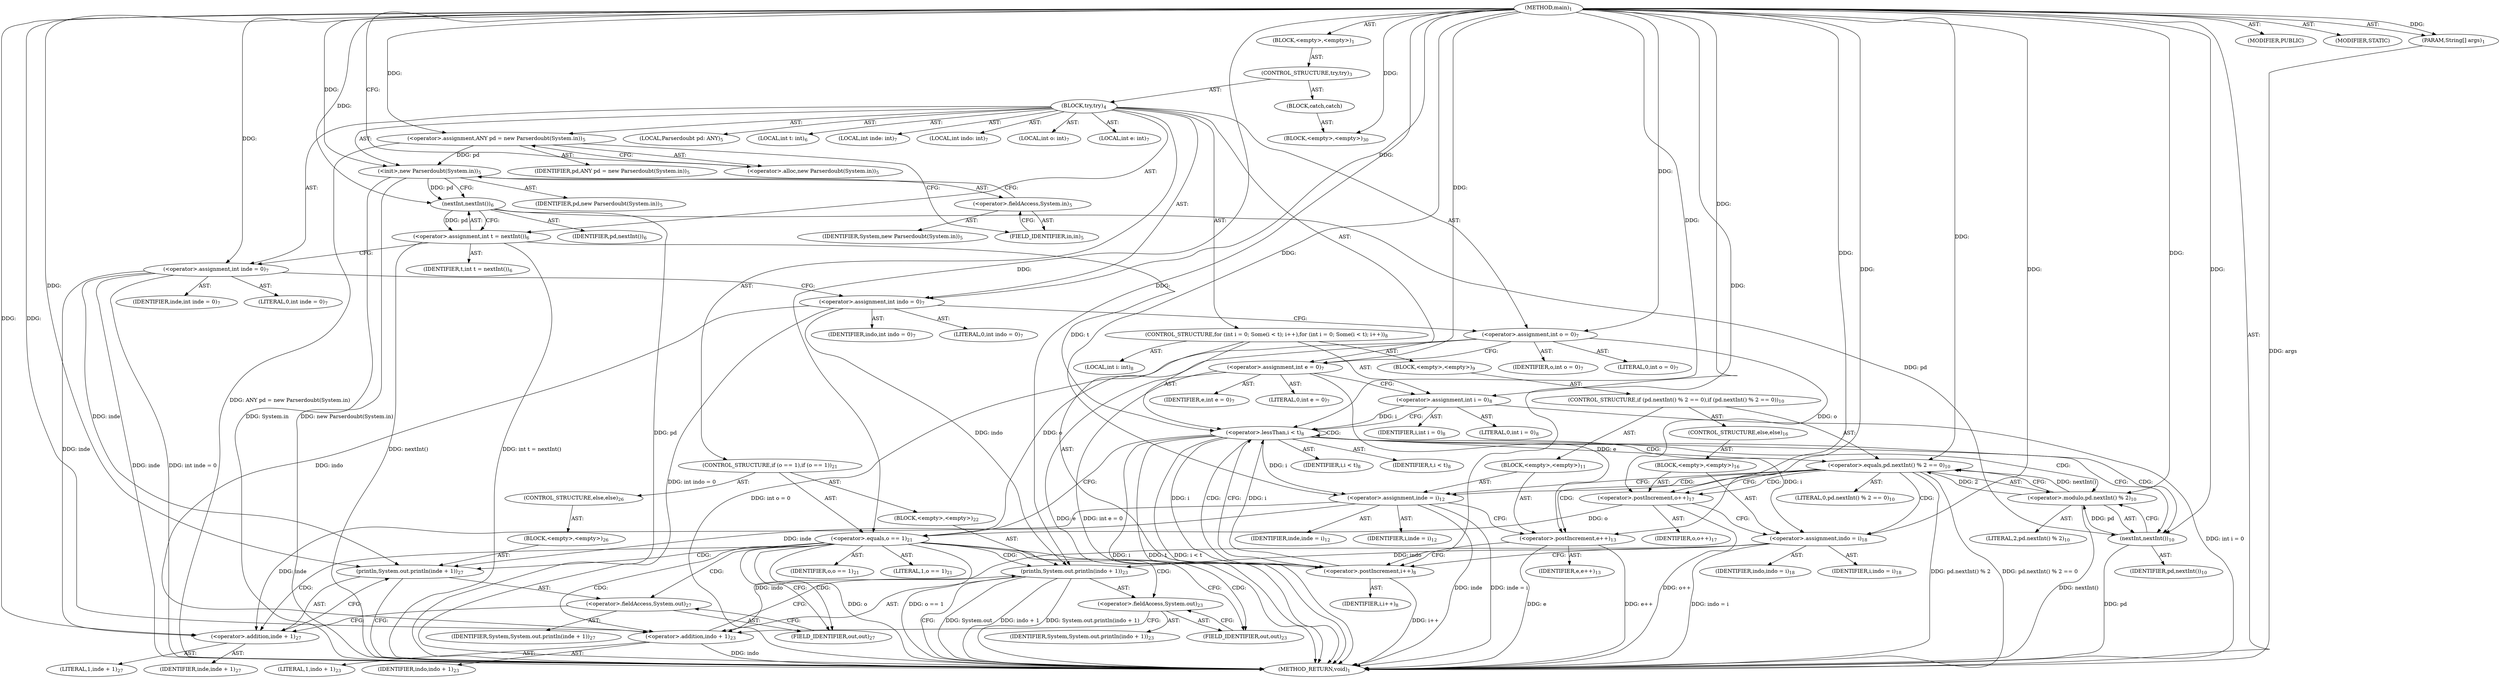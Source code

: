 digraph "main" {  
"19" [label = <(METHOD,main)<SUB>1</SUB>> ]
"20" [label = <(PARAM,String[] args)<SUB>1</SUB>> ]
"21" [label = <(BLOCK,&lt;empty&gt;,&lt;empty&gt;)<SUB>1</SUB>> ]
"22" [label = <(CONTROL_STRUCTURE,try,try)<SUB>3</SUB>> ]
"23" [label = <(BLOCK,try,try)<SUB>4</SUB>> ]
"4" [label = <(LOCAL,Parserdoubt pd: ANY)<SUB>5</SUB>> ]
"24" [label = <(&lt;operator&gt;.assignment,ANY pd = new Parserdoubt(System.in))<SUB>5</SUB>> ]
"25" [label = <(IDENTIFIER,pd,ANY pd = new Parserdoubt(System.in))<SUB>5</SUB>> ]
"26" [label = <(&lt;operator&gt;.alloc,new Parserdoubt(System.in))<SUB>5</SUB>> ]
"27" [label = <(&lt;init&gt;,new Parserdoubt(System.in))<SUB>5</SUB>> ]
"3" [label = <(IDENTIFIER,pd,new Parserdoubt(System.in))<SUB>5</SUB>> ]
"28" [label = <(&lt;operator&gt;.fieldAccess,System.in)<SUB>5</SUB>> ]
"29" [label = <(IDENTIFIER,System,new Parserdoubt(System.in))<SUB>5</SUB>> ]
"30" [label = <(FIELD_IDENTIFIER,in,in)<SUB>5</SUB>> ]
"31" [label = <(LOCAL,int t: int)<SUB>6</SUB>> ]
"32" [label = <(&lt;operator&gt;.assignment,int t = nextInt())<SUB>6</SUB>> ]
"33" [label = <(IDENTIFIER,t,int t = nextInt())<SUB>6</SUB>> ]
"34" [label = <(nextInt,nextInt())<SUB>6</SUB>> ]
"35" [label = <(IDENTIFIER,pd,nextInt())<SUB>6</SUB>> ]
"36" [label = <(LOCAL,int inde: int)<SUB>7</SUB>> ]
"37" [label = <(LOCAL,int indo: int)<SUB>7</SUB>> ]
"38" [label = <(LOCAL,int o: int)<SUB>7</SUB>> ]
"39" [label = <(LOCAL,int e: int)<SUB>7</SUB>> ]
"40" [label = <(&lt;operator&gt;.assignment,int inde = 0)<SUB>7</SUB>> ]
"41" [label = <(IDENTIFIER,inde,int inde = 0)<SUB>7</SUB>> ]
"42" [label = <(LITERAL,0,int inde = 0)<SUB>7</SUB>> ]
"43" [label = <(&lt;operator&gt;.assignment,int indo = 0)<SUB>7</SUB>> ]
"44" [label = <(IDENTIFIER,indo,int indo = 0)<SUB>7</SUB>> ]
"45" [label = <(LITERAL,0,int indo = 0)<SUB>7</SUB>> ]
"46" [label = <(&lt;operator&gt;.assignment,int o = 0)<SUB>7</SUB>> ]
"47" [label = <(IDENTIFIER,o,int o = 0)<SUB>7</SUB>> ]
"48" [label = <(LITERAL,0,int o = 0)<SUB>7</SUB>> ]
"49" [label = <(&lt;operator&gt;.assignment,int e = 0)<SUB>7</SUB>> ]
"50" [label = <(IDENTIFIER,e,int e = 0)<SUB>7</SUB>> ]
"51" [label = <(LITERAL,0,int e = 0)<SUB>7</SUB>> ]
"52" [label = <(CONTROL_STRUCTURE,for (int i = 0; Some(i &lt; t); i++),for (int i = 0; Some(i &lt; t); i++))<SUB>8</SUB>> ]
"53" [label = <(LOCAL,int i: int)<SUB>8</SUB>> ]
"54" [label = <(&lt;operator&gt;.assignment,int i = 0)<SUB>8</SUB>> ]
"55" [label = <(IDENTIFIER,i,int i = 0)<SUB>8</SUB>> ]
"56" [label = <(LITERAL,0,int i = 0)<SUB>8</SUB>> ]
"57" [label = <(&lt;operator&gt;.lessThan,i &lt; t)<SUB>8</SUB>> ]
"58" [label = <(IDENTIFIER,i,i &lt; t)<SUB>8</SUB>> ]
"59" [label = <(IDENTIFIER,t,i &lt; t)<SUB>8</SUB>> ]
"60" [label = <(&lt;operator&gt;.postIncrement,i++)<SUB>8</SUB>> ]
"61" [label = <(IDENTIFIER,i,i++)<SUB>8</SUB>> ]
"62" [label = <(BLOCK,&lt;empty&gt;,&lt;empty&gt;)<SUB>9</SUB>> ]
"63" [label = <(CONTROL_STRUCTURE,if (pd.nextInt() % 2 == 0),if (pd.nextInt() % 2 == 0))<SUB>10</SUB>> ]
"64" [label = <(&lt;operator&gt;.equals,pd.nextInt() % 2 == 0)<SUB>10</SUB>> ]
"65" [label = <(&lt;operator&gt;.modulo,pd.nextInt() % 2)<SUB>10</SUB>> ]
"66" [label = <(nextInt,nextInt())<SUB>10</SUB>> ]
"67" [label = <(IDENTIFIER,pd,nextInt())<SUB>10</SUB>> ]
"68" [label = <(LITERAL,2,pd.nextInt() % 2)<SUB>10</SUB>> ]
"69" [label = <(LITERAL,0,pd.nextInt() % 2 == 0)<SUB>10</SUB>> ]
"70" [label = <(BLOCK,&lt;empty&gt;,&lt;empty&gt;)<SUB>11</SUB>> ]
"71" [label = <(&lt;operator&gt;.assignment,inde = i)<SUB>12</SUB>> ]
"72" [label = <(IDENTIFIER,inde,inde = i)<SUB>12</SUB>> ]
"73" [label = <(IDENTIFIER,i,inde = i)<SUB>12</SUB>> ]
"74" [label = <(&lt;operator&gt;.postIncrement,e++)<SUB>13</SUB>> ]
"75" [label = <(IDENTIFIER,e,e++)<SUB>13</SUB>> ]
"76" [label = <(CONTROL_STRUCTURE,else,else)<SUB>16</SUB>> ]
"77" [label = <(BLOCK,&lt;empty&gt;,&lt;empty&gt;)<SUB>16</SUB>> ]
"78" [label = <(&lt;operator&gt;.postIncrement,o++)<SUB>17</SUB>> ]
"79" [label = <(IDENTIFIER,o,o++)<SUB>17</SUB>> ]
"80" [label = <(&lt;operator&gt;.assignment,indo = i)<SUB>18</SUB>> ]
"81" [label = <(IDENTIFIER,indo,indo = i)<SUB>18</SUB>> ]
"82" [label = <(IDENTIFIER,i,indo = i)<SUB>18</SUB>> ]
"83" [label = <(CONTROL_STRUCTURE,if (o == 1),if (o == 1))<SUB>21</SUB>> ]
"84" [label = <(&lt;operator&gt;.equals,o == 1)<SUB>21</SUB>> ]
"85" [label = <(IDENTIFIER,o,o == 1)<SUB>21</SUB>> ]
"86" [label = <(LITERAL,1,o == 1)<SUB>21</SUB>> ]
"87" [label = <(BLOCK,&lt;empty&gt;,&lt;empty&gt;)<SUB>22</SUB>> ]
"88" [label = <(println,System.out.println(indo + 1))<SUB>23</SUB>> ]
"89" [label = <(&lt;operator&gt;.fieldAccess,System.out)<SUB>23</SUB>> ]
"90" [label = <(IDENTIFIER,System,System.out.println(indo + 1))<SUB>23</SUB>> ]
"91" [label = <(FIELD_IDENTIFIER,out,out)<SUB>23</SUB>> ]
"92" [label = <(&lt;operator&gt;.addition,indo + 1)<SUB>23</SUB>> ]
"93" [label = <(IDENTIFIER,indo,indo + 1)<SUB>23</SUB>> ]
"94" [label = <(LITERAL,1,indo + 1)<SUB>23</SUB>> ]
"95" [label = <(CONTROL_STRUCTURE,else,else)<SUB>26</SUB>> ]
"96" [label = <(BLOCK,&lt;empty&gt;,&lt;empty&gt;)<SUB>26</SUB>> ]
"97" [label = <(println,System.out.println(inde + 1))<SUB>27</SUB>> ]
"98" [label = <(&lt;operator&gt;.fieldAccess,System.out)<SUB>27</SUB>> ]
"99" [label = <(IDENTIFIER,System,System.out.println(inde + 1))<SUB>27</SUB>> ]
"100" [label = <(FIELD_IDENTIFIER,out,out)<SUB>27</SUB>> ]
"101" [label = <(&lt;operator&gt;.addition,inde + 1)<SUB>27</SUB>> ]
"102" [label = <(IDENTIFIER,inde,inde + 1)<SUB>27</SUB>> ]
"103" [label = <(LITERAL,1,inde + 1)<SUB>27</SUB>> ]
"104" [label = <(BLOCK,catch,catch)> ]
"105" [label = <(BLOCK,&lt;empty&gt;,&lt;empty&gt;)<SUB>30</SUB>> ]
"106" [label = <(MODIFIER,PUBLIC)> ]
"107" [label = <(MODIFIER,STATIC)> ]
"108" [label = <(METHOD_RETURN,void)<SUB>1</SUB>> ]
  "19" -> "20"  [ label = "AST: "] 
  "19" -> "21"  [ label = "AST: "] 
  "19" -> "106"  [ label = "AST: "] 
  "19" -> "107"  [ label = "AST: "] 
  "19" -> "108"  [ label = "AST: "] 
  "21" -> "22"  [ label = "AST: "] 
  "22" -> "23"  [ label = "AST: "] 
  "22" -> "104"  [ label = "AST: "] 
  "23" -> "4"  [ label = "AST: "] 
  "23" -> "24"  [ label = "AST: "] 
  "23" -> "27"  [ label = "AST: "] 
  "23" -> "31"  [ label = "AST: "] 
  "23" -> "32"  [ label = "AST: "] 
  "23" -> "36"  [ label = "AST: "] 
  "23" -> "37"  [ label = "AST: "] 
  "23" -> "38"  [ label = "AST: "] 
  "23" -> "39"  [ label = "AST: "] 
  "23" -> "40"  [ label = "AST: "] 
  "23" -> "43"  [ label = "AST: "] 
  "23" -> "46"  [ label = "AST: "] 
  "23" -> "49"  [ label = "AST: "] 
  "23" -> "52"  [ label = "AST: "] 
  "23" -> "83"  [ label = "AST: "] 
  "24" -> "25"  [ label = "AST: "] 
  "24" -> "26"  [ label = "AST: "] 
  "27" -> "3"  [ label = "AST: "] 
  "27" -> "28"  [ label = "AST: "] 
  "28" -> "29"  [ label = "AST: "] 
  "28" -> "30"  [ label = "AST: "] 
  "32" -> "33"  [ label = "AST: "] 
  "32" -> "34"  [ label = "AST: "] 
  "34" -> "35"  [ label = "AST: "] 
  "40" -> "41"  [ label = "AST: "] 
  "40" -> "42"  [ label = "AST: "] 
  "43" -> "44"  [ label = "AST: "] 
  "43" -> "45"  [ label = "AST: "] 
  "46" -> "47"  [ label = "AST: "] 
  "46" -> "48"  [ label = "AST: "] 
  "49" -> "50"  [ label = "AST: "] 
  "49" -> "51"  [ label = "AST: "] 
  "52" -> "53"  [ label = "AST: "] 
  "52" -> "54"  [ label = "AST: "] 
  "52" -> "57"  [ label = "AST: "] 
  "52" -> "60"  [ label = "AST: "] 
  "52" -> "62"  [ label = "AST: "] 
  "54" -> "55"  [ label = "AST: "] 
  "54" -> "56"  [ label = "AST: "] 
  "57" -> "58"  [ label = "AST: "] 
  "57" -> "59"  [ label = "AST: "] 
  "60" -> "61"  [ label = "AST: "] 
  "62" -> "63"  [ label = "AST: "] 
  "63" -> "64"  [ label = "AST: "] 
  "63" -> "70"  [ label = "AST: "] 
  "63" -> "76"  [ label = "AST: "] 
  "64" -> "65"  [ label = "AST: "] 
  "64" -> "69"  [ label = "AST: "] 
  "65" -> "66"  [ label = "AST: "] 
  "65" -> "68"  [ label = "AST: "] 
  "66" -> "67"  [ label = "AST: "] 
  "70" -> "71"  [ label = "AST: "] 
  "70" -> "74"  [ label = "AST: "] 
  "71" -> "72"  [ label = "AST: "] 
  "71" -> "73"  [ label = "AST: "] 
  "74" -> "75"  [ label = "AST: "] 
  "76" -> "77"  [ label = "AST: "] 
  "77" -> "78"  [ label = "AST: "] 
  "77" -> "80"  [ label = "AST: "] 
  "78" -> "79"  [ label = "AST: "] 
  "80" -> "81"  [ label = "AST: "] 
  "80" -> "82"  [ label = "AST: "] 
  "83" -> "84"  [ label = "AST: "] 
  "83" -> "87"  [ label = "AST: "] 
  "83" -> "95"  [ label = "AST: "] 
  "84" -> "85"  [ label = "AST: "] 
  "84" -> "86"  [ label = "AST: "] 
  "87" -> "88"  [ label = "AST: "] 
  "88" -> "89"  [ label = "AST: "] 
  "88" -> "92"  [ label = "AST: "] 
  "89" -> "90"  [ label = "AST: "] 
  "89" -> "91"  [ label = "AST: "] 
  "92" -> "93"  [ label = "AST: "] 
  "92" -> "94"  [ label = "AST: "] 
  "95" -> "96"  [ label = "AST: "] 
  "96" -> "97"  [ label = "AST: "] 
  "97" -> "98"  [ label = "AST: "] 
  "97" -> "101"  [ label = "AST: "] 
  "98" -> "99"  [ label = "AST: "] 
  "98" -> "100"  [ label = "AST: "] 
  "101" -> "102"  [ label = "AST: "] 
  "101" -> "103"  [ label = "AST: "] 
  "104" -> "105"  [ label = "AST: "] 
  "24" -> "30"  [ label = "CFG: "] 
  "27" -> "34"  [ label = "CFG: "] 
  "32" -> "40"  [ label = "CFG: "] 
  "40" -> "43"  [ label = "CFG: "] 
  "43" -> "46"  [ label = "CFG: "] 
  "46" -> "49"  [ label = "CFG: "] 
  "49" -> "54"  [ label = "CFG: "] 
  "26" -> "24"  [ label = "CFG: "] 
  "28" -> "27"  [ label = "CFG: "] 
  "34" -> "32"  [ label = "CFG: "] 
  "54" -> "57"  [ label = "CFG: "] 
  "57" -> "66"  [ label = "CFG: "] 
  "57" -> "84"  [ label = "CFG: "] 
  "60" -> "57"  [ label = "CFG: "] 
  "84" -> "91"  [ label = "CFG: "] 
  "84" -> "100"  [ label = "CFG: "] 
  "30" -> "28"  [ label = "CFG: "] 
  "88" -> "108"  [ label = "CFG: "] 
  "64" -> "71"  [ label = "CFG: "] 
  "64" -> "78"  [ label = "CFG: "] 
  "89" -> "92"  [ label = "CFG: "] 
  "92" -> "88"  [ label = "CFG: "] 
  "97" -> "108"  [ label = "CFG: "] 
  "65" -> "64"  [ label = "CFG: "] 
  "71" -> "74"  [ label = "CFG: "] 
  "74" -> "60"  [ label = "CFG: "] 
  "91" -> "89"  [ label = "CFG: "] 
  "98" -> "101"  [ label = "CFG: "] 
  "101" -> "97"  [ label = "CFG: "] 
  "66" -> "65"  [ label = "CFG: "] 
  "78" -> "80"  [ label = "CFG: "] 
  "80" -> "60"  [ label = "CFG: "] 
  "100" -> "98"  [ label = "CFG: "] 
  "19" -> "26"  [ label = "CFG: "] 
  "20" -> "108"  [ label = "DDG: args"] 
  "24" -> "108"  [ label = "DDG: ANY pd = new Parserdoubt(System.in)"] 
  "27" -> "108"  [ label = "DDG: System.in"] 
  "27" -> "108"  [ label = "DDG: new Parserdoubt(System.in)"] 
  "34" -> "108"  [ label = "DDG: pd"] 
  "32" -> "108"  [ label = "DDG: nextInt()"] 
  "32" -> "108"  [ label = "DDG: int t = nextInt()"] 
  "40" -> "108"  [ label = "DDG: inde"] 
  "40" -> "108"  [ label = "DDG: int inde = 0"] 
  "43" -> "108"  [ label = "DDG: int indo = 0"] 
  "46" -> "108"  [ label = "DDG: int o = 0"] 
  "49" -> "108"  [ label = "DDG: e"] 
  "49" -> "108"  [ label = "DDG: int e = 0"] 
  "54" -> "108"  [ label = "DDG: int i = 0"] 
  "57" -> "108"  [ label = "DDG: i"] 
  "57" -> "108"  [ label = "DDG: t"] 
  "57" -> "108"  [ label = "DDG: i &lt; t"] 
  "84" -> "108"  [ label = "DDG: o"] 
  "84" -> "108"  [ label = "DDG: o == 1"] 
  "88" -> "108"  [ label = "DDG: System.out"] 
  "92" -> "108"  [ label = "DDG: indo"] 
  "88" -> "108"  [ label = "DDG: indo + 1"] 
  "88" -> "108"  [ label = "DDG: System.out.println(indo + 1)"] 
  "66" -> "108"  [ label = "DDG: pd"] 
  "65" -> "108"  [ label = "DDG: nextInt()"] 
  "64" -> "108"  [ label = "DDG: pd.nextInt() % 2"] 
  "64" -> "108"  [ label = "DDG: pd.nextInt() % 2 == 0"] 
  "78" -> "108"  [ label = "DDG: o++"] 
  "80" -> "108"  [ label = "DDG: indo = i"] 
  "71" -> "108"  [ label = "DDG: inde"] 
  "71" -> "108"  [ label = "DDG: inde = i"] 
  "74" -> "108"  [ label = "DDG: e"] 
  "74" -> "108"  [ label = "DDG: e++"] 
  "60" -> "108"  [ label = "DDG: i++"] 
  "19" -> "20"  [ label = "DDG: "] 
  "19" -> "24"  [ label = "DDG: "] 
  "34" -> "32"  [ label = "DDG: pd"] 
  "19" -> "40"  [ label = "DDG: "] 
  "19" -> "43"  [ label = "DDG: "] 
  "19" -> "46"  [ label = "DDG: "] 
  "19" -> "49"  [ label = "DDG: "] 
  "19" -> "105"  [ label = "DDG: "] 
  "24" -> "27"  [ label = "DDG: pd"] 
  "19" -> "27"  [ label = "DDG: "] 
  "19" -> "54"  [ label = "DDG: "] 
  "27" -> "34"  [ label = "DDG: pd"] 
  "19" -> "34"  [ label = "DDG: "] 
  "54" -> "57"  [ label = "DDG: i"] 
  "60" -> "57"  [ label = "DDG: i"] 
  "19" -> "57"  [ label = "DDG: "] 
  "32" -> "57"  [ label = "DDG: t"] 
  "19" -> "60"  [ label = "DDG: "] 
  "57" -> "60"  [ label = "DDG: i"] 
  "46" -> "84"  [ label = "DDG: o"] 
  "78" -> "84"  [ label = "DDG: o"] 
  "19" -> "84"  [ label = "DDG: "] 
  "43" -> "88"  [ label = "DDG: indo"] 
  "80" -> "88"  [ label = "DDG: indo"] 
  "19" -> "88"  [ label = "DDG: "] 
  "65" -> "64"  [ label = "DDG: nextInt()"] 
  "65" -> "64"  [ label = "DDG: 2"] 
  "19" -> "64"  [ label = "DDG: "] 
  "57" -> "71"  [ label = "DDG: i"] 
  "19" -> "71"  [ label = "DDG: "] 
  "43" -> "92"  [ label = "DDG: indo"] 
  "80" -> "92"  [ label = "DDG: indo"] 
  "19" -> "92"  [ label = "DDG: "] 
  "40" -> "97"  [ label = "DDG: inde"] 
  "71" -> "97"  [ label = "DDG: inde"] 
  "19" -> "97"  [ label = "DDG: "] 
  "66" -> "65"  [ label = "DDG: pd"] 
  "19" -> "65"  [ label = "DDG: "] 
  "49" -> "74"  [ label = "DDG: e"] 
  "19" -> "74"  [ label = "DDG: "] 
  "57" -> "80"  [ label = "DDG: i"] 
  "19" -> "80"  [ label = "DDG: "] 
  "40" -> "101"  [ label = "DDG: inde"] 
  "71" -> "101"  [ label = "DDG: inde"] 
  "19" -> "101"  [ label = "DDG: "] 
  "34" -> "66"  [ label = "DDG: pd"] 
  "19" -> "66"  [ label = "DDG: "] 
  "46" -> "78"  [ label = "DDG: o"] 
  "19" -> "78"  [ label = "DDG: "] 
  "57" -> "60"  [ label = "CDG: "] 
  "57" -> "64"  [ label = "CDG: "] 
  "57" -> "57"  [ label = "CDG: "] 
  "57" -> "66"  [ label = "CDG: "] 
  "57" -> "65"  [ label = "CDG: "] 
  "84" -> "89"  [ label = "CDG: "] 
  "84" -> "98"  [ label = "CDG: "] 
  "84" -> "100"  [ label = "CDG: "] 
  "84" -> "88"  [ label = "CDG: "] 
  "84" -> "92"  [ label = "CDG: "] 
  "84" -> "97"  [ label = "CDG: "] 
  "84" -> "91"  [ label = "CDG: "] 
  "84" -> "101"  [ label = "CDG: "] 
  "64" -> "80"  [ label = "CDG: "] 
  "64" -> "71"  [ label = "CDG: "] 
  "64" -> "74"  [ label = "CDG: "] 
  "64" -> "78"  [ label = "CDG: "] 
}
